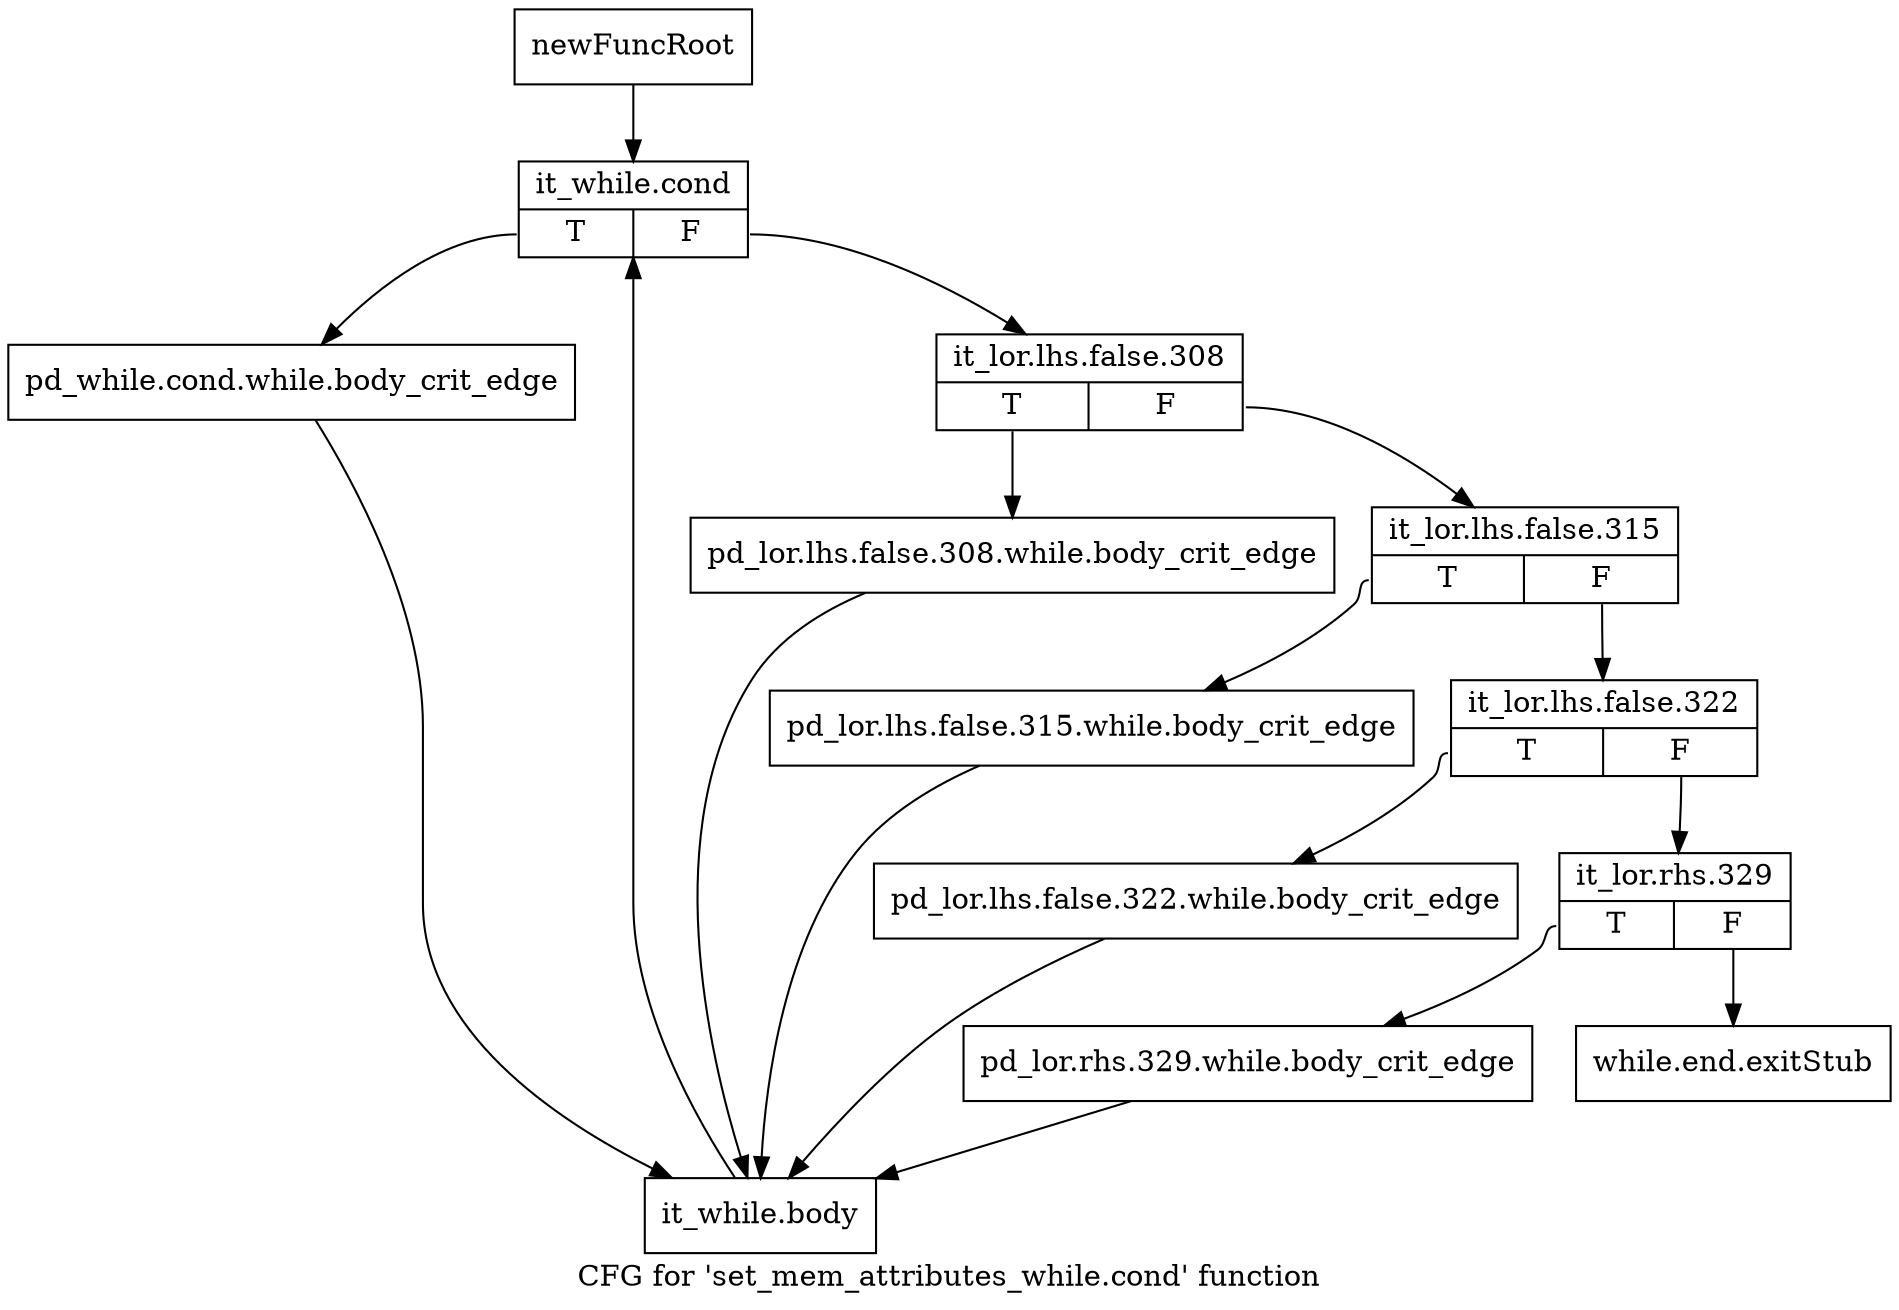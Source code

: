 digraph "CFG for 'set_mem_attributes_while.cond' function" {
	label="CFG for 'set_mem_attributes_while.cond' function";

	Node0xac2a380 [shape=record,label="{newFuncRoot}"];
	Node0xac2a380 -> Node0xac2a860;
	Node0xac2a810 [shape=record,label="{while.end.exitStub}"];
	Node0xac2a860 [shape=record,label="{it_while.cond|{<s0>T|<s1>F}}"];
	Node0xac2a860:s0 -> Node0xac2ab30;
	Node0xac2a860:s1 -> Node0xac2a8b0;
	Node0xac2a8b0 [shape=record,label="{it_lor.lhs.false.308|{<s0>T|<s1>F}}"];
	Node0xac2a8b0:s0 -> Node0xac2aae0;
	Node0xac2a8b0:s1 -> Node0xac2a900;
	Node0xac2a900 [shape=record,label="{it_lor.lhs.false.315|{<s0>T|<s1>F}}"];
	Node0xac2a900:s0 -> Node0xac2aa90;
	Node0xac2a900:s1 -> Node0xac2a950;
	Node0xac2a950 [shape=record,label="{it_lor.lhs.false.322|{<s0>T|<s1>F}}"];
	Node0xac2a950:s0 -> Node0xac2aa40;
	Node0xac2a950:s1 -> Node0xac2a9a0;
	Node0xac2a9a0 [shape=record,label="{it_lor.rhs.329|{<s0>T|<s1>F}}"];
	Node0xac2a9a0:s0 -> Node0xac2a9f0;
	Node0xac2a9a0:s1 -> Node0xac2a810;
	Node0xac2a9f0 [shape=record,label="{pd_lor.rhs.329.while.body_crit_edge}"];
	Node0xac2a9f0 -> Node0xac2ab80;
	Node0xac2aa40 [shape=record,label="{pd_lor.lhs.false.322.while.body_crit_edge}"];
	Node0xac2aa40 -> Node0xac2ab80;
	Node0xac2aa90 [shape=record,label="{pd_lor.lhs.false.315.while.body_crit_edge}"];
	Node0xac2aa90 -> Node0xac2ab80;
	Node0xac2aae0 [shape=record,label="{pd_lor.lhs.false.308.while.body_crit_edge}"];
	Node0xac2aae0 -> Node0xac2ab80;
	Node0xac2ab30 [shape=record,label="{pd_while.cond.while.body_crit_edge}"];
	Node0xac2ab30 -> Node0xac2ab80;
	Node0xac2ab80 [shape=record,label="{it_while.body}"];
	Node0xac2ab80 -> Node0xac2a860;
}
